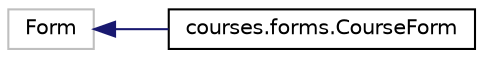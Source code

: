digraph "Graphical Class Hierarchy"
{
  edge [fontname="Helvetica",fontsize="10",labelfontname="Helvetica",labelfontsize="10"];
  node [fontname="Helvetica",fontsize="10",shape=record];
  rankdir="LR";
  Node46 [label="Form",height=0.2,width=0.4,color="grey75", fillcolor="white", style="filled"];
  Node46 -> Node0 [dir="back",color="midnightblue",fontsize="10",style="solid",fontname="Helvetica"];
  Node0 [label="courses.forms.CourseForm",height=0.2,width=0.4,color="black", fillcolor="white", style="filled",URL="$classcourses_1_1forms_1_1CourseForm.html",tooltip="This is a django form helping to ask course code from user  Getting an input from user it searches fo..."];
}
